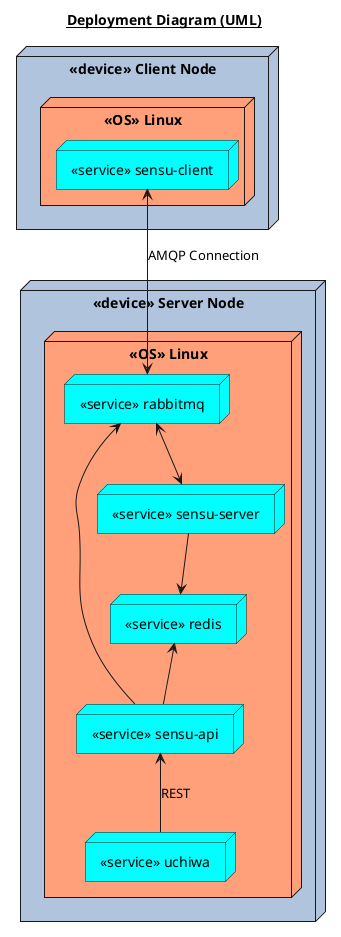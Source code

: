 @startuml
title __Deployment Diagram (UML)__

'left to right direction

node "<<device>> Server Node" as server #LightSteelBlue {
    node "<<OS>> Linux" as slinux #LightSalmon {
    
        node "<<service>> sensu-server" as ser #Aqua
        node "<<service>> sensu-api" as api #Aqua
        node "<<service>> uchiwa" as uch #Aqua
        node "<<service>> rabbitmq" as rab #Aqua
        node "<<service>> redis" as red #Aqua
    }
}

node "<<device>> Client Node" as client #LightSteelBlue {
    node "<<OS>> Linux" as clinux #LightSalmon {
        node "<<service>> sensu-client" as cli #Aqua
    }
}

uch -up-> api : REST
api -up-> red
api -up-> rab

cli <--> rab : AMQP Connection
rab <--> ser
ser --> red

@enduml
